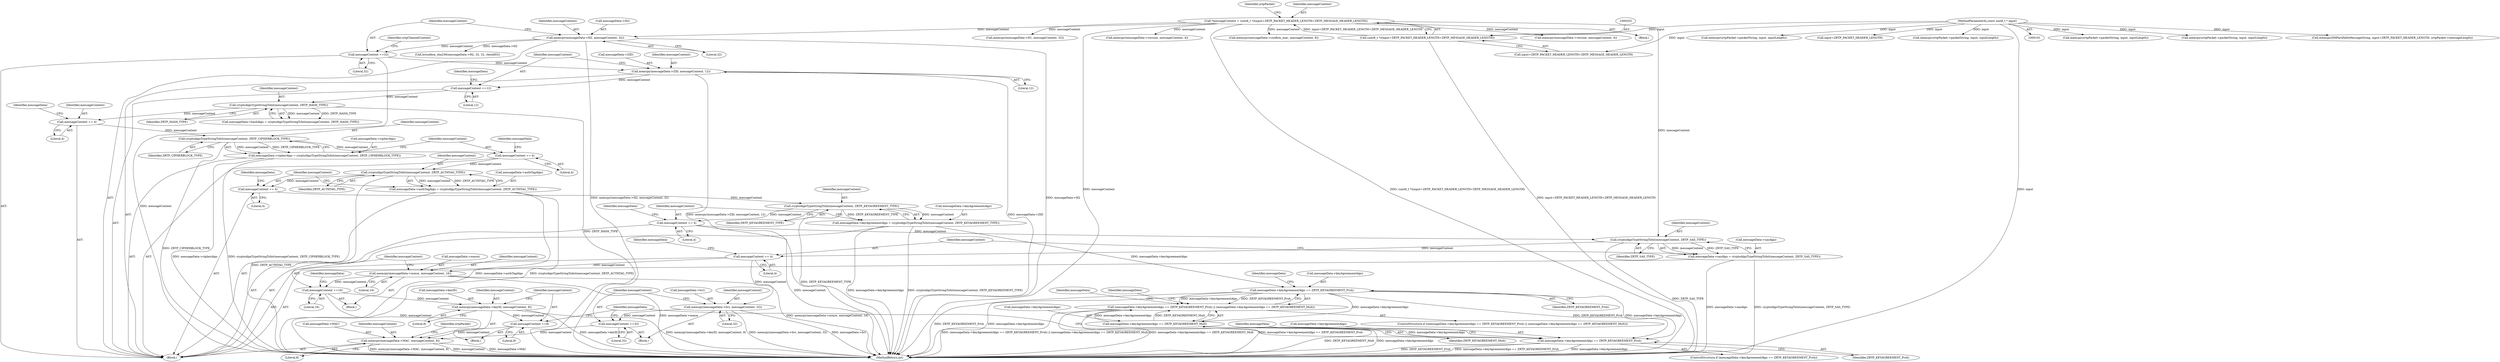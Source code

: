 digraph "0_bzrtp_bbb1e6e2f467ee4bd7b9a8c800e4f07343d7d99b@API" {
"1000740" [label="(Call,cryptoAlgoTypeStringToInt(messageContent, ZRTP_CIPHERBLOCK_TYPE))"];
"1000733" [label="(Call,messageContent += 4)"];
"1000730" [label="(Call,cryptoAlgoTypeStringToInt(messageContent, ZRTP_HASH_TYPE))"];
"1000723" [label="(Call,messageContent +=12)"];
"1000717" [label="(Call,memcpy(messageData->ZID, messageContent, 12))"];
"1000630" [label="(Call,messageContent +=32)"];
"1000624" [label="(Call,memcpy(messageData->H2, messageContent, 32))"];
"1000200" [label="(Call,*messageContent = (uint8_t *)(input+ZRTP_PACKET_HEADER_LENGTH+ZRTP_MESSAGE_HEADER_LENGTH))"];
"1000202" [label="(Call,(uint8_t *)(input+ZRTP_PACKET_HEADER_LENGTH+ZRTP_MESSAGE_HEADER_LENGTH))"];
"1000194" [label="(MethodParameterIn,const uint8_t * input)"];
"1000736" [label="(Call,messageData->cipherAlgo = cryptoAlgoTypeStringToInt(messageContent, ZRTP_CIPHERBLOCK_TYPE))"];
"1000743" [label="(Call,messageContent += 4)"];
"1000750" [label="(Call,cryptoAlgoTypeStringToInt(messageContent, ZRTP_AUTHTAG_TYPE))"];
"1000746" [label="(Call,messageData->authTagAlgo = cryptoAlgoTypeStringToInt(messageContent, ZRTP_AUTHTAG_TYPE))"];
"1000753" [label="(Call,messageContent += 4)"];
"1000760" [label="(Call,cryptoAlgoTypeStringToInt(messageContent, ZRTP_KEYAGREEMENT_TYPE))"];
"1000756" [label="(Call,messageData->keyAgreementAlgo = cryptoAlgoTypeStringToInt(messageContent, ZRTP_KEYAGREEMENT_TYPE))"];
"1000820" [label="(Call,messageData->keyAgreementAlgo == ZRTP_KEYAGREEMENT_Prsh)"];
"1000819" [label="(Call,(messageData->keyAgreementAlgo == ZRTP_KEYAGREEMENT_Prsh) || (messageData->keyAgreementAlgo == ZRTP_KEYAGREEMENT_Mult))"];
"1000825" [label="(Call,messageData->keyAgreementAlgo == ZRTP_KEYAGREEMENT_Mult)"];
"1000841" [label="(Call,messageData->keyAgreementAlgo == ZRTP_KEYAGREEMENT_Prsh)"];
"1000763" [label="(Call,messageContent += 4)"];
"1000812" [label="(Call,cryptoAlgoTypeStringToInt(messageContent, ZRTP_SAS_TYPE))"];
"1000808" [label="(Call,messageData->sasAlgo = cryptoAlgoTypeStringToInt(messageContent, ZRTP_SAS_TYPE))"];
"1000815" [label="(Call,messageContent += 4)"];
"1000831" [label="(Call,memcpy(messageData->nonce, messageContent, 16))"];
"1000837" [label="(Call,messageContent +=16)"];
"1000847" [label="(Call,memcpy(messageData->keyID, messageContent, 8))"];
"1000853" [label="(Call,messageContent +=8)"];
"1000867" [label="(Call,memcpy(messageData->MAC, messageContent, 8))"];
"1000858" [label="(Call,memcpy(messageData->hvi, messageContent, 32))"];
"1000864" [label="(Call,messageContent +=32)"];
"1000830" [label="(Block,)"];
"1000718" [label="(Call,messageData->ZID)"];
"1000744" [label="(Identifier,messageContent)"];
"1000211" [label="(Identifier,zrtpPacket)"];
"1000858" [label="(Call,memcpy(messageData->hvi, messageContent, 32))"];
"1000631" [label="(Identifier,messageContent)"];
"1000202" [label="(Call,(uint8_t *)(input+ZRTP_PACKET_HEADER_LENGTH+ZRTP_MESSAGE_HEADER_LENGTH))"];
"1000608" [label="(Block,)"];
"1000756" [label="(Call,messageData->keyAgreementAlgo = cryptoAlgoTypeStringToInt(messageContent, ZRTP_KEYAGREEMENT_TYPE))"];
"1000630" [label="(Call,messageContent +=32)"];
"1000891" [label="(Call,memcpy(zrtpPacket->packetString, input, inputLength))"];
"1000837" [label="(Call,messageContent +=16)"];
"1000836" [label="(Literal,16)"];
"1000224" [label="(Call,memcpy(messageData->version, messageContent, 4))"];
"1000201" [label="(Identifier,messageContent)"];
"1000738" [label="(Identifier,messageData)"];
"1000734" [label="(Identifier,messageContent)"];
"1000758" [label="(Identifier,messageData)"];
"1000814" [label="(Identifier,ZRTP_SAS_TYPE)"];
"1000588" [label="(Call,memcpy(zrtpPacket->packetString, input, inputLength))"];
"1000757" [label="(Call,messageData->keyAgreementAlgo)"];
"1000755" [label="(Literal,4)"];
"1001078" [label="(Call,memcpy(DHPartHelloMessageString, input+ZRTP_PACKET_HEADER_LENGTH, zrtpPacket->messageLength))"];
"1000743" [label="(Call,messageContent += 4)"];
"1000723" [label="(Call,messageContent +=12)"];
"1000820" [label="(Call,messageData->keyAgreementAlgo == ZRTP_KEYAGREEMENT_Prsh)"];
"1000840" [label="(ControlStructure,if (messageData->keyAgreementAlgo == ZRTP_KEYAGREEMENT_Prsh))"];
"1000657" [label="(Call,bctoolbox_sha256(messageData->H2, 32, 32, checkH3))"];
"1000761" [label="(Identifier,messageContent)"];
"1000843" [label="(Identifier,messageData)"];
"1000855" [label="(Literal,8)"];
"1000732" [label="(Identifier,ZRTP_HASH_TYPE)"];
"1000742" [label="(Identifier,ZRTP_CIPHERBLOCK_TYPE)"];
"1000725" [label="(Literal,12)"];
"1000731" [label="(Identifier,messageContent)"];
"1000721" [label="(Identifier,messageContent)"];
"1000760" [label="(Call,cryptoAlgoTypeStringToInt(messageContent, ZRTP_KEYAGREEMENT_TYPE))"];
"1000851" [label="(Identifier,messageContent)"];
"1000864" [label="(Call,messageContent +=32)"];
"1000748" [label="(Identifier,messageData)"];
"1000768" [label="(Identifier,messageData)"];
"1000813" [label="(Identifier,messageContent)"];
"1000847" [label="(Call,memcpy(messageData->keyID, messageContent, 8))"];
"1000637" [label="(Identifier,zrtpChannelContext)"];
"1000827" [label="(Identifier,messageData)"];
"1000867" [label="(Call,memcpy(messageData->MAC, messageContent, 8))"];
"1000728" [label="(Identifier,messageData)"];
"1000818" [label="(ControlStructure,if ((messageData->keyAgreementAlgo == ZRTP_KEYAGREEMENT_Prsh) || (messageData->keyAgreementAlgo == ZRTP_KEYAGREEMENT_Mult)))"];
"1000842" [label="(Call,messageData->keyAgreementAlgo)"];
"1000875" [label="(Identifier,zrtpPacket)"];
"1000754" [label="(Identifier,messageContent)"];
"1000808" [label="(Call,messageData->sasAlgo = cryptoAlgoTypeStringToInt(messageContent, ZRTP_SAS_TYPE))"];
"1000869" [label="(Identifier,messageData)"];
"1000839" [label="(Literal,16)"];
"1000717" [label="(Call,memcpy(messageData->ZID, messageContent, 12))"];
"1000868" [label="(Call,messageData->MAC)"];
"1001379" [label="(Call,memcpy(messageData->confirm_mac, messageContent, 8))"];
"1001941" [label="(Call,memcpy(messageData->version, messageContent, 4))"];
"1000812" [label="(Call,cryptoAlgoTypeStringToInt(messageContent, ZRTP_SAS_TYPE))"];
"1001915" [label="(Call,memcpy(zrtpPacket->packetString, input, inputLength))"];
"1000197" [label="(Block,)"];
"1000737" [label="(Call,messageData->cipherAlgo)"];
"1000726" [label="(Call,messageData->hashAlgo = cryptoAlgoTypeStringToInt(messageContent, ZRTP_HASH_TYPE))"];
"1000194" [label="(MethodParameterIn,const uint8_t * input)"];
"1000826" [label="(Call,messageData->keyAgreementAlgo)"];
"1000865" [label="(Identifier,messageContent)"];
"1000741" [label="(Identifier,messageContent)"];
"1000816" [label="(Identifier,messageContent)"];
"1000835" [label="(Identifier,messageContent)"];
"1000860" [label="(Identifier,messageData)"];
"1000815" [label="(Call,messageContent += 4)"];
"1000751" [label="(Identifier,messageContent)"];
"1000629" [label="(Literal,32)"];
"1000824" [label="(Identifier,ZRTP_KEYAGREEMENT_Prsh)"];
"1000852" [label="(Literal,8)"];
"1000809" [label="(Call,messageData->sasAlgo)"];
"1000735" [label="(Literal,4)"];
"1000832" [label="(Call,messageData->nonce)"];
"1000736" [label="(Call,messageData->cipherAlgo = cryptoAlgoTypeStringToInt(messageContent, ZRTP_CIPHERBLOCK_TYPE))"];
"1000746" [label="(Call,messageData->authTagAlgo = cryptoAlgoTypeStringToInt(messageContent, ZRTP_AUTHTAG_TYPE))"];
"1000853" [label="(Call,messageContent +=8)"];
"1000841" [label="(Call,messageData->keyAgreementAlgo == ZRTP_KEYAGREEMENT_Prsh)"];
"1000753" [label="(Call,messageContent += 4)"];
"1000740" [label="(Call,cryptoAlgoTypeStringToInt(messageContent, ZRTP_CIPHERBLOCK_TYPE))"];
"1000750" [label="(Call,cryptoAlgoTypeStringToInt(messageContent, ZRTP_AUTHTAG_TYPE))"];
"1000854" [label="(Identifier,messageContent)"];
"1000817" [label="(Literal,4)"];
"1000628" [label="(Identifier,messageContent)"];
"1000822" [label="(Identifier,messageData)"];
"1000204" [label="(Call,input+ZRTP_PACKET_HEADER_LENGTH+ZRTP_MESSAGE_HEADER_LENGTH)"];
"1000848" [label="(Call,messageData->keyID)"];
"1000833" [label="(Identifier,messageData)"];
"1000765" [label="(Literal,4)"];
"1000733" [label="(Call,messageContent += 4)"];
"1000846" [label="(Block,)"];
"1000624" [label="(Call,memcpy(messageData->H2, messageContent, 32))"];
"1000862" [label="(Identifier,messageContent)"];
"1000762" [label="(Identifier,ZRTP_KEYAGREEMENT_TYPE)"];
"1000745" [label="(Literal,4)"];
"1000821" [label="(Call,messageData->keyAgreementAlgo)"];
"1000859" [label="(Call,messageData->hvi)"];
"1000866" [label="(Literal,32)"];
"1000872" [label="(Literal,8)"];
"1000764" [label="(Identifier,messageContent)"];
"1000200" [label="(Call,*messageContent = (uint8_t *)(input+ZRTP_PACKET_HEADER_LENGTH+ZRTP_MESSAGE_HEADER_LENGTH))"];
"1000724" [label="(Identifier,messageContent)"];
"1000945" [label="(Call,memcpy(messageData->H1, messageContent, 32))"];
"1000849" [label="(Identifier,messageData)"];
"1000871" [label="(Identifier,messageContent)"];
"1000863" [label="(Literal,32)"];
"1001080" [label="(Call,input+ZRTP_PACKET_HEADER_LENGTH)"];
"1000845" [label="(Identifier,ZRTP_KEYAGREEMENT_Prsh)"];
"1000730" [label="(Call,cryptoAlgoTypeStringToInt(messageContent, ZRTP_HASH_TYPE))"];
"1000829" [label="(Identifier,ZRTP_KEYAGREEMENT_Mult)"];
"1000838" [label="(Identifier,messageContent)"];
"1000747" [label="(Call,messageData->authTagAlgo)"];
"1000819" [label="(Call,(messageData->keyAgreementAlgo == ZRTP_KEYAGREEMENT_Prsh) || (messageData->keyAgreementAlgo == ZRTP_KEYAGREEMENT_Mult))"];
"1000831" [label="(Call,memcpy(messageData->nonce, messageContent, 16))"];
"1000763" [label="(Call,messageContent += 4)"];
"1000722" [label="(Literal,12)"];
"1000632" [label="(Literal,32)"];
"1000625" [label="(Call,messageData->H2)"];
"1001966" [label="(MethodReturn,int)"];
"1000857" [label="(Block,)"];
"1000752" [label="(Identifier,ZRTP_AUTHTAG_TYPE)"];
"1001285" [label="(Call,memcpy(zrtpPacket->packetString, input, inputLength))"];
"1000825" [label="(Call,messageData->keyAgreementAlgo == ZRTP_KEYAGREEMENT_Mult)"];
"1000740" -> "1000736"  [label="AST: "];
"1000740" -> "1000742"  [label="CFG: "];
"1000741" -> "1000740"  [label="AST: "];
"1000742" -> "1000740"  [label="AST: "];
"1000736" -> "1000740"  [label="CFG: "];
"1000740" -> "1001966"  [label="DDG: ZRTP_CIPHERBLOCK_TYPE"];
"1000740" -> "1000736"  [label="DDG: messageContent"];
"1000740" -> "1000736"  [label="DDG: ZRTP_CIPHERBLOCK_TYPE"];
"1000733" -> "1000740"  [label="DDG: messageContent"];
"1000740" -> "1000743"  [label="DDG: messageContent"];
"1000733" -> "1000608"  [label="AST: "];
"1000733" -> "1000735"  [label="CFG: "];
"1000734" -> "1000733"  [label="AST: "];
"1000735" -> "1000733"  [label="AST: "];
"1000738" -> "1000733"  [label="CFG: "];
"1000730" -> "1000733"  [label="DDG: messageContent"];
"1000730" -> "1000726"  [label="AST: "];
"1000730" -> "1000732"  [label="CFG: "];
"1000731" -> "1000730"  [label="AST: "];
"1000732" -> "1000730"  [label="AST: "];
"1000726" -> "1000730"  [label="CFG: "];
"1000730" -> "1001966"  [label="DDG: ZRTP_HASH_TYPE"];
"1000730" -> "1000726"  [label="DDG: messageContent"];
"1000730" -> "1000726"  [label="DDG: ZRTP_HASH_TYPE"];
"1000723" -> "1000730"  [label="DDG: messageContent"];
"1000723" -> "1000608"  [label="AST: "];
"1000723" -> "1000725"  [label="CFG: "];
"1000724" -> "1000723"  [label="AST: "];
"1000725" -> "1000723"  [label="AST: "];
"1000728" -> "1000723"  [label="CFG: "];
"1000717" -> "1000723"  [label="DDG: messageContent"];
"1000717" -> "1000608"  [label="AST: "];
"1000717" -> "1000722"  [label="CFG: "];
"1000718" -> "1000717"  [label="AST: "];
"1000721" -> "1000717"  [label="AST: "];
"1000722" -> "1000717"  [label="AST: "];
"1000724" -> "1000717"  [label="CFG: "];
"1000717" -> "1001966"  [label="DDG: memcpy(messageData->ZID, messageContent, 12)"];
"1000717" -> "1001966"  [label="DDG: messageData->ZID"];
"1000630" -> "1000717"  [label="DDG: messageContent"];
"1000630" -> "1000608"  [label="AST: "];
"1000630" -> "1000632"  [label="CFG: "];
"1000631" -> "1000630"  [label="AST: "];
"1000632" -> "1000630"  [label="AST: "];
"1000637" -> "1000630"  [label="CFG: "];
"1000630" -> "1001966"  [label="DDG: messageContent"];
"1000624" -> "1000630"  [label="DDG: messageContent"];
"1000624" -> "1000608"  [label="AST: "];
"1000624" -> "1000629"  [label="CFG: "];
"1000625" -> "1000624"  [label="AST: "];
"1000628" -> "1000624"  [label="AST: "];
"1000629" -> "1000624"  [label="AST: "];
"1000631" -> "1000624"  [label="CFG: "];
"1000624" -> "1001966"  [label="DDG: memcpy(messageData->H2, messageContent, 32)"];
"1000624" -> "1001966"  [label="DDG: messageData->H2"];
"1000200" -> "1000624"  [label="DDG: messageContent"];
"1000624" -> "1000657"  [label="DDG: messageData->H2"];
"1000200" -> "1000197"  [label="AST: "];
"1000200" -> "1000202"  [label="CFG: "];
"1000201" -> "1000200"  [label="AST: "];
"1000202" -> "1000200"  [label="AST: "];
"1000211" -> "1000200"  [label="CFG: "];
"1000200" -> "1001966"  [label="DDG: messageContent"];
"1000200" -> "1001966"  [label="DDG: (uint8_t *)(input+ZRTP_PACKET_HEADER_LENGTH+ZRTP_MESSAGE_HEADER_LENGTH)"];
"1000202" -> "1000200"  [label="DDG: input+ZRTP_PACKET_HEADER_LENGTH+ZRTP_MESSAGE_HEADER_LENGTH"];
"1000200" -> "1000224"  [label="DDG: messageContent"];
"1000200" -> "1000812"  [label="DDG: messageContent"];
"1000200" -> "1000945"  [label="DDG: messageContent"];
"1000200" -> "1001379"  [label="DDG: messageContent"];
"1000200" -> "1001941"  [label="DDG: messageContent"];
"1000202" -> "1000204"  [label="CFG: "];
"1000203" -> "1000202"  [label="AST: "];
"1000204" -> "1000202"  [label="AST: "];
"1000202" -> "1001966"  [label="DDG: input+ZRTP_PACKET_HEADER_LENGTH+ZRTP_MESSAGE_HEADER_LENGTH"];
"1000194" -> "1000202"  [label="DDG: input"];
"1000194" -> "1000191"  [label="AST: "];
"1000194" -> "1001966"  [label="DDG: input"];
"1000194" -> "1000204"  [label="DDG: input"];
"1000194" -> "1000588"  [label="DDG: input"];
"1000194" -> "1000891"  [label="DDG: input"];
"1000194" -> "1001078"  [label="DDG: input"];
"1000194" -> "1001080"  [label="DDG: input"];
"1000194" -> "1001285"  [label="DDG: input"];
"1000194" -> "1001915"  [label="DDG: input"];
"1000736" -> "1000608"  [label="AST: "];
"1000737" -> "1000736"  [label="AST: "];
"1000744" -> "1000736"  [label="CFG: "];
"1000736" -> "1001966"  [label="DDG: cryptoAlgoTypeStringToInt(messageContent, ZRTP_CIPHERBLOCK_TYPE)"];
"1000736" -> "1001966"  [label="DDG: messageData->cipherAlgo"];
"1000743" -> "1000608"  [label="AST: "];
"1000743" -> "1000745"  [label="CFG: "];
"1000744" -> "1000743"  [label="AST: "];
"1000745" -> "1000743"  [label="AST: "];
"1000748" -> "1000743"  [label="CFG: "];
"1000743" -> "1000750"  [label="DDG: messageContent"];
"1000750" -> "1000746"  [label="AST: "];
"1000750" -> "1000752"  [label="CFG: "];
"1000751" -> "1000750"  [label="AST: "];
"1000752" -> "1000750"  [label="AST: "];
"1000746" -> "1000750"  [label="CFG: "];
"1000750" -> "1001966"  [label="DDG: ZRTP_AUTHTAG_TYPE"];
"1000750" -> "1000746"  [label="DDG: messageContent"];
"1000750" -> "1000746"  [label="DDG: ZRTP_AUTHTAG_TYPE"];
"1000750" -> "1000753"  [label="DDG: messageContent"];
"1000746" -> "1000608"  [label="AST: "];
"1000747" -> "1000746"  [label="AST: "];
"1000754" -> "1000746"  [label="CFG: "];
"1000746" -> "1001966"  [label="DDG: messageData->authTagAlgo"];
"1000746" -> "1001966"  [label="DDG: cryptoAlgoTypeStringToInt(messageContent, ZRTP_AUTHTAG_TYPE)"];
"1000753" -> "1000608"  [label="AST: "];
"1000753" -> "1000755"  [label="CFG: "];
"1000754" -> "1000753"  [label="AST: "];
"1000755" -> "1000753"  [label="AST: "];
"1000758" -> "1000753"  [label="CFG: "];
"1000753" -> "1000760"  [label="DDG: messageContent"];
"1000760" -> "1000756"  [label="AST: "];
"1000760" -> "1000762"  [label="CFG: "];
"1000761" -> "1000760"  [label="AST: "];
"1000762" -> "1000760"  [label="AST: "];
"1000756" -> "1000760"  [label="CFG: "];
"1000760" -> "1001966"  [label="DDG: ZRTP_KEYAGREEMENT_TYPE"];
"1000760" -> "1000756"  [label="DDG: messageContent"];
"1000760" -> "1000756"  [label="DDG: ZRTP_KEYAGREEMENT_TYPE"];
"1000760" -> "1000763"  [label="DDG: messageContent"];
"1000756" -> "1000608"  [label="AST: "];
"1000757" -> "1000756"  [label="AST: "];
"1000764" -> "1000756"  [label="CFG: "];
"1000756" -> "1001966"  [label="DDG: messageData->keyAgreementAlgo"];
"1000756" -> "1001966"  [label="DDG: cryptoAlgoTypeStringToInt(messageContent, ZRTP_KEYAGREEMENT_TYPE)"];
"1000756" -> "1000820"  [label="DDG: messageData->keyAgreementAlgo"];
"1000820" -> "1000819"  [label="AST: "];
"1000820" -> "1000824"  [label="CFG: "];
"1000821" -> "1000820"  [label="AST: "];
"1000824" -> "1000820"  [label="AST: "];
"1000827" -> "1000820"  [label="CFG: "];
"1000819" -> "1000820"  [label="CFG: "];
"1000820" -> "1001966"  [label="DDG: ZRTP_KEYAGREEMENT_Prsh"];
"1000820" -> "1001966"  [label="DDG: messageData->keyAgreementAlgo"];
"1000820" -> "1000819"  [label="DDG: messageData->keyAgreementAlgo"];
"1000820" -> "1000819"  [label="DDG: ZRTP_KEYAGREEMENT_Prsh"];
"1000820" -> "1000825"  [label="DDG: messageData->keyAgreementAlgo"];
"1000820" -> "1000841"  [label="DDG: messageData->keyAgreementAlgo"];
"1000820" -> "1000841"  [label="DDG: ZRTP_KEYAGREEMENT_Prsh"];
"1000819" -> "1000818"  [label="AST: "];
"1000819" -> "1000825"  [label="CFG: "];
"1000825" -> "1000819"  [label="AST: "];
"1000833" -> "1000819"  [label="CFG: "];
"1000860" -> "1000819"  [label="CFG: "];
"1000819" -> "1001966"  [label="DDG: messageData->keyAgreementAlgo == ZRTP_KEYAGREEMENT_Prsh"];
"1000819" -> "1001966"  [label="DDG: (messageData->keyAgreementAlgo == ZRTP_KEYAGREEMENT_Prsh) || (messageData->keyAgreementAlgo == ZRTP_KEYAGREEMENT_Mult)"];
"1000819" -> "1001966"  [label="DDG: messageData->keyAgreementAlgo == ZRTP_KEYAGREEMENT_Mult"];
"1000825" -> "1000819"  [label="DDG: messageData->keyAgreementAlgo"];
"1000825" -> "1000819"  [label="DDG: ZRTP_KEYAGREEMENT_Mult"];
"1000825" -> "1000829"  [label="CFG: "];
"1000826" -> "1000825"  [label="AST: "];
"1000829" -> "1000825"  [label="AST: "];
"1000825" -> "1001966"  [label="DDG: ZRTP_KEYAGREEMENT_Mult"];
"1000825" -> "1001966"  [label="DDG: messageData->keyAgreementAlgo"];
"1000825" -> "1000841"  [label="DDG: messageData->keyAgreementAlgo"];
"1000841" -> "1000840"  [label="AST: "];
"1000841" -> "1000845"  [label="CFG: "];
"1000842" -> "1000841"  [label="AST: "];
"1000845" -> "1000841"  [label="AST: "];
"1000849" -> "1000841"  [label="CFG: "];
"1000869" -> "1000841"  [label="CFG: "];
"1000841" -> "1001966"  [label="DDG: messageData->keyAgreementAlgo"];
"1000841" -> "1001966"  [label="DDG: ZRTP_KEYAGREEMENT_Prsh"];
"1000841" -> "1001966"  [label="DDG: messageData->keyAgreementAlgo == ZRTP_KEYAGREEMENT_Prsh"];
"1000763" -> "1000608"  [label="AST: "];
"1000763" -> "1000765"  [label="CFG: "];
"1000764" -> "1000763"  [label="AST: "];
"1000765" -> "1000763"  [label="AST: "];
"1000768" -> "1000763"  [label="CFG: "];
"1000763" -> "1001966"  [label="DDG: messageContent"];
"1000763" -> "1000812"  [label="DDG: messageContent"];
"1000812" -> "1000808"  [label="AST: "];
"1000812" -> "1000814"  [label="CFG: "];
"1000813" -> "1000812"  [label="AST: "];
"1000814" -> "1000812"  [label="AST: "];
"1000808" -> "1000812"  [label="CFG: "];
"1000812" -> "1001966"  [label="DDG: ZRTP_SAS_TYPE"];
"1000812" -> "1000808"  [label="DDG: messageContent"];
"1000812" -> "1000808"  [label="DDG: ZRTP_SAS_TYPE"];
"1000812" -> "1000815"  [label="DDG: messageContent"];
"1000808" -> "1000608"  [label="AST: "];
"1000809" -> "1000808"  [label="AST: "];
"1000816" -> "1000808"  [label="CFG: "];
"1000808" -> "1001966"  [label="DDG: messageData->sasAlgo"];
"1000808" -> "1001966"  [label="DDG: cryptoAlgoTypeStringToInt(messageContent, ZRTP_SAS_TYPE)"];
"1000815" -> "1000608"  [label="AST: "];
"1000815" -> "1000817"  [label="CFG: "];
"1000816" -> "1000815"  [label="AST: "];
"1000817" -> "1000815"  [label="AST: "];
"1000822" -> "1000815"  [label="CFG: "];
"1000815" -> "1000831"  [label="DDG: messageContent"];
"1000815" -> "1000858"  [label="DDG: messageContent"];
"1000831" -> "1000830"  [label="AST: "];
"1000831" -> "1000836"  [label="CFG: "];
"1000832" -> "1000831"  [label="AST: "];
"1000835" -> "1000831"  [label="AST: "];
"1000836" -> "1000831"  [label="AST: "];
"1000838" -> "1000831"  [label="CFG: "];
"1000831" -> "1001966"  [label="DDG: messageData->nonce"];
"1000831" -> "1001966"  [label="DDG: memcpy(messageData->nonce, messageContent, 16)"];
"1000831" -> "1000837"  [label="DDG: messageContent"];
"1000837" -> "1000830"  [label="AST: "];
"1000837" -> "1000839"  [label="CFG: "];
"1000838" -> "1000837"  [label="AST: "];
"1000839" -> "1000837"  [label="AST: "];
"1000843" -> "1000837"  [label="CFG: "];
"1000837" -> "1000847"  [label="DDG: messageContent"];
"1000837" -> "1000867"  [label="DDG: messageContent"];
"1000847" -> "1000846"  [label="AST: "];
"1000847" -> "1000852"  [label="CFG: "];
"1000848" -> "1000847"  [label="AST: "];
"1000851" -> "1000847"  [label="AST: "];
"1000852" -> "1000847"  [label="AST: "];
"1000854" -> "1000847"  [label="CFG: "];
"1000847" -> "1001966"  [label="DDG: messageData->keyID"];
"1000847" -> "1001966"  [label="DDG: memcpy(messageData->keyID, messageContent, 8)"];
"1000847" -> "1000853"  [label="DDG: messageContent"];
"1000853" -> "1000846"  [label="AST: "];
"1000853" -> "1000855"  [label="CFG: "];
"1000854" -> "1000853"  [label="AST: "];
"1000855" -> "1000853"  [label="AST: "];
"1000869" -> "1000853"  [label="CFG: "];
"1000853" -> "1000867"  [label="DDG: messageContent"];
"1000867" -> "1000608"  [label="AST: "];
"1000867" -> "1000872"  [label="CFG: "];
"1000868" -> "1000867"  [label="AST: "];
"1000871" -> "1000867"  [label="AST: "];
"1000872" -> "1000867"  [label="AST: "];
"1000875" -> "1000867"  [label="CFG: "];
"1000867" -> "1001966"  [label="DDG: memcpy(messageData->MAC, messageContent, 8)"];
"1000867" -> "1001966"  [label="DDG: messageContent"];
"1000867" -> "1001966"  [label="DDG: messageData->MAC"];
"1000864" -> "1000867"  [label="DDG: messageContent"];
"1000858" -> "1000857"  [label="AST: "];
"1000858" -> "1000863"  [label="CFG: "];
"1000859" -> "1000858"  [label="AST: "];
"1000862" -> "1000858"  [label="AST: "];
"1000863" -> "1000858"  [label="AST: "];
"1000865" -> "1000858"  [label="CFG: "];
"1000858" -> "1001966"  [label="DDG: memcpy(messageData->hvi, messageContent, 32)"];
"1000858" -> "1001966"  [label="DDG: messageData->hvi"];
"1000858" -> "1000864"  [label="DDG: messageContent"];
"1000864" -> "1000857"  [label="AST: "];
"1000864" -> "1000866"  [label="CFG: "];
"1000865" -> "1000864"  [label="AST: "];
"1000866" -> "1000864"  [label="AST: "];
"1000869" -> "1000864"  [label="CFG: "];
}
